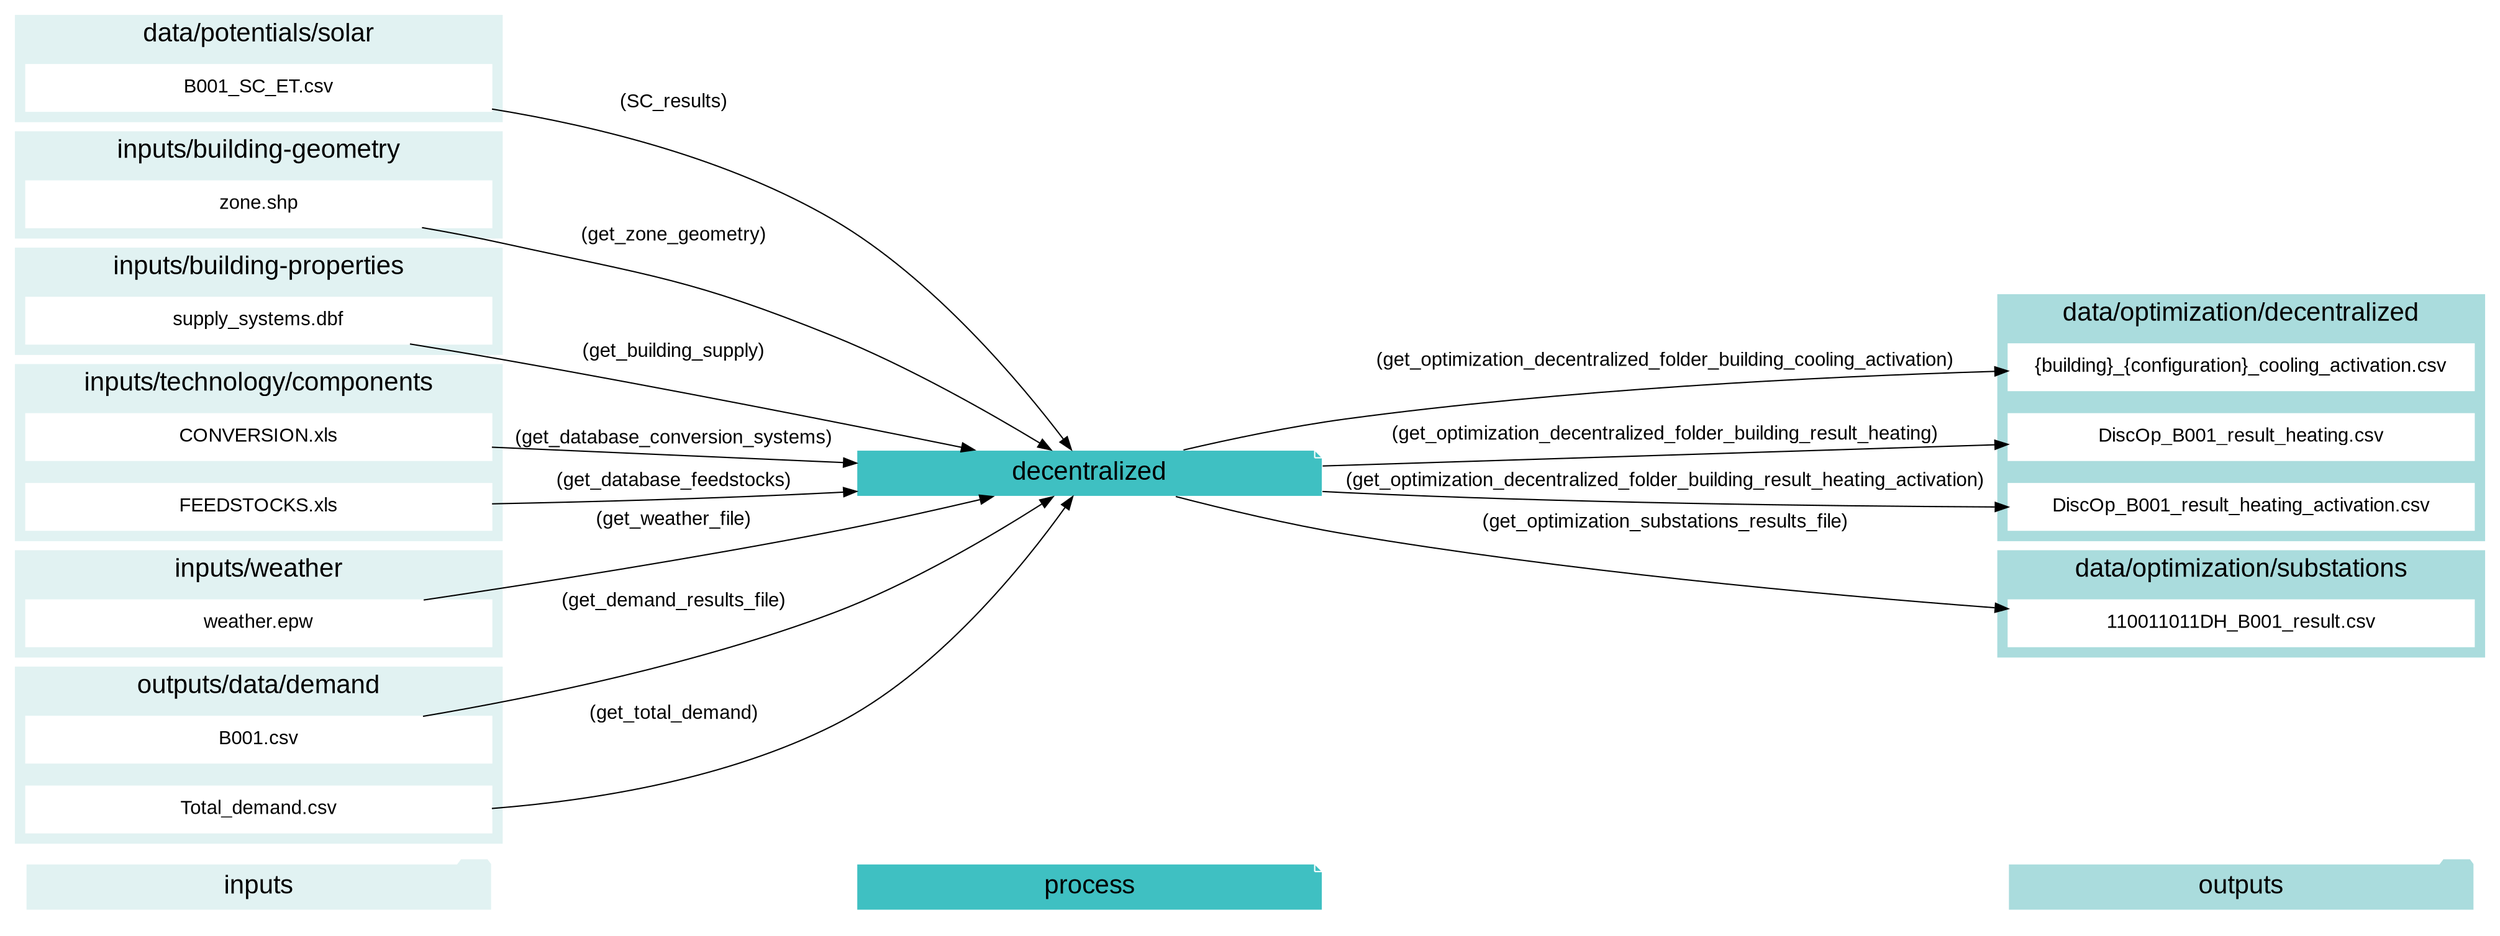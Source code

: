 digraph decentralized {
    rankdir="LR";
    graph [overlap=false, fontname=arial];
    node [shape=box, style=filled, color=white, fontsize=15, fontname=arial, fixedsize=true, width=5];
    edge [fontname=arial, fontsize = 15]
    newrank=true
    subgraph cluster_legend {
    fontsize=25
    style=invis
    "process"[style=filled, fillcolor="#3FC0C2", shape=note, fontsize=20, fontname="arial"]
    "inputs" [style=filled, shape=folder, color=white, fillcolor="#E1F2F2", fontsize=20]
    "outputs"[style=filled, shape=folder, color=white, fillcolor="#aadcdd", fontsize=20]
    "inputs"->"process"[style=invis]
    "process"->"outputs"[style=invis]
    }
    "decentralized"[style=filled, color=white, fillcolor="#3FC0C2", shape=note, fontsize=20, fontname=arial];
    subgraph cluster_0_out {
        style = filled;
        color = "#aadcdd";
        fontsize = 20;
        rank=same;
        label="data/optimization/decentralized";
        "{building}_{configuration}_cooling_activation.csv"
        "DiscOp_B001_result_heating.csv"
        "DiscOp_B001_result_heating_activation.csv"
    }
    subgraph cluster_1_out {
        style = filled;
        color = "#aadcdd";
        fontsize = 20;
        rank=same;
        label="data/optimization/substations";
        "110011011DH_B001_result.csv"
    }
    subgraph cluster_2_in {
        style = filled;
        color = "#E1F2F2";
        fontsize = 20;
        rank=same;
        label="data/potentials/solar";
        "B001_SC_ET.csv"
    }
    subgraph cluster_3_in {
        style = filled;
        color = "#E1F2F2";
        fontsize = 20;
        rank=same;
        label="inputs/building-geometry";
        "zone.shp"
    }
    subgraph cluster_4_in {
        style = filled;
        color = "#E1F2F2";
        fontsize = 20;
        rank=same;
        label="inputs/building-properties";
        "supply_systems.dbf"
    }
    subgraph cluster_5_in {
        style = filled;
        color = "#E1F2F2";
        fontsize = 20;
        rank=same;
        label="inputs/technology/components";
        "CONVERSION.xls"
        "FEEDSTOCKS.xls"
    }
    subgraph cluster_6_in {
        style = filled;
        color = "#E1F2F2";
        fontsize = 20;
        rank=same;
        label="inputs/weather";
        "weather.epw"
    }
    subgraph cluster_7_in {
        style = filled;
        color = "#E1F2F2";
        fontsize = 20;
        rank=same;
        label="outputs/data/demand";
        "B001.csv"
        "Total_demand.csv"
    }
    "B001_SC_ET.csv" -> "decentralized"[label="(SC_results)"]
    "supply_systems.dbf" -> "decentralized"[label="(get_building_supply)"]
    "CONVERSION.xls" -> "decentralized"[label="(get_database_conversion_systems)"]
    "FEEDSTOCKS.xls" -> "decentralized"[label="(get_database_feedstocks)"]
    "B001.csv" -> "decentralized"[label="(get_demand_results_file)"]
    "Total_demand.csv" -> "decentralized"[label="(get_total_demand)"]
    "weather.epw" -> "decentralized"[label="(get_weather_file)"]
    "zone.shp" -> "decentralized"[label="(get_zone_geometry)"]
    "decentralized" -> "{building}_{configuration}_cooling_activation.csv"[label="(get_optimization_decentralized_folder_building_cooling_activation)"]
    "decentralized" -> "DiscOp_B001_result_heating.csv"[label="(get_optimization_decentralized_folder_building_result_heating)"]
    "decentralized" -> "DiscOp_B001_result_heating_activation.csv"[label="(get_optimization_decentralized_folder_building_result_heating_activation)"]
    "decentralized" -> "110011011DH_B001_result.csv"[label="(get_optimization_substations_results_file)"]
    }